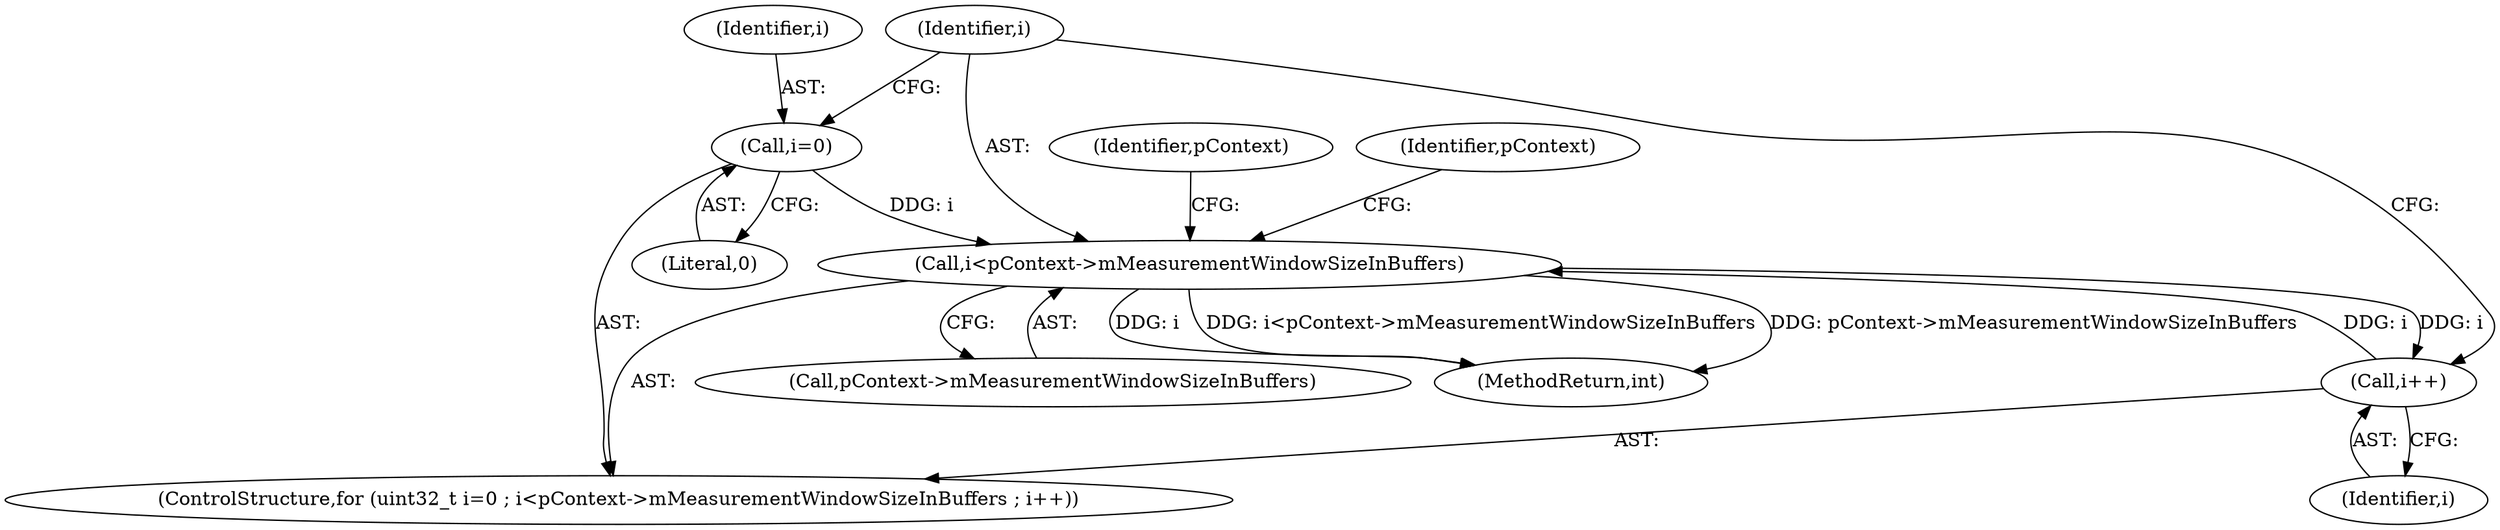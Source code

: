 digraph "0_Android_557bd7bfe6c4895faee09e46fc9b5304a956c8b7@pointer" {
"1000940" [label="(Call,i<pContext->mMeasurementWindowSizeInBuffers)"];
"1000937" [label="(Call,i=0)"];
"1000945" [label="(Call,i++)"];
"1000940" [label="(Call,i<pContext->mMeasurementWindowSizeInBuffers)"];
"1000941" [label="(Identifier,i)"];
"1000938" [label="(Identifier,i)"];
"1000952" [label="(Identifier,pContext)"];
"1000977" [label="(Identifier,pContext)"];
"1000942" [label="(Call,pContext->mMeasurementWindowSizeInBuffers)"];
"1000939" [label="(Literal,0)"];
"1001120" [label="(MethodReturn,int)"];
"1000945" [label="(Call,i++)"];
"1000946" [label="(Identifier,i)"];
"1000937" [label="(Call,i=0)"];
"1000935" [label="(ControlStructure,for (uint32_t i=0 ; i<pContext->mMeasurementWindowSizeInBuffers ; i++))"];
"1000940" [label="(Call,i<pContext->mMeasurementWindowSizeInBuffers)"];
"1000940" -> "1000935"  [label="AST: "];
"1000940" -> "1000942"  [label="CFG: "];
"1000941" -> "1000940"  [label="AST: "];
"1000942" -> "1000940"  [label="AST: "];
"1000952" -> "1000940"  [label="CFG: "];
"1000977" -> "1000940"  [label="CFG: "];
"1000940" -> "1001120"  [label="DDG: pContext->mMeasurementWindowSizeInBuffers"];
"1000940" -> "1001120"  [label="DDG: i"];
"1000940" -> "1001120"  [label="DDG: i<pContext->mMeasurementWindowSizeInBuffers"];
"1000937" -> "1000940"  [label="DDG: i"];
"1000945" -> "1000940"  [label="DDG: i"];
"1000940" -> "1000945"  [label="DDG: i"];
"1000937" -> "1000935"  [label="AST: "];
"1000937" -> "1000939"  [label="CFG: "];
"1000938" -> "1000937"  [label="AST: "];
"1000939" -> "1000937"  [label="AST: "];
"1000941" -> "1000937"  [label="CFG: "];
"1000945" -> "1000935"  [label="AST: "];
"1000945" -> "1000946"  [label="CFG: "];
"1000946" -> "1000945"  [label="AST: "];
"1000941" -> "1000945"  [label="CFG: "];
}
